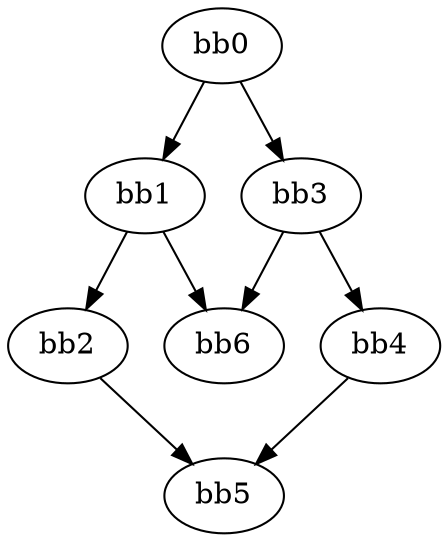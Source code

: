 digraph {
    0 [ label = "bb0\l" ]
    1 [ label = "bb1\l" ]
    2 [ label = "bb2\l" ]
    3 [ label = "bb3\l" ]
    4 [ label = "bb4\l" ]
    5 [ label = "bb5\l" ]
    6 [ label = "bb6\l" ]
    0 -> 1 [ ]
    0 -> 3 [ ]
    1 -> 2 [ ]
    1 -> 6 [ ]
    2 -> 5 [ ]
    3 -> 4 [ ]
    3 -> 6 [ ]
    4 -> 5 [ ]
}

